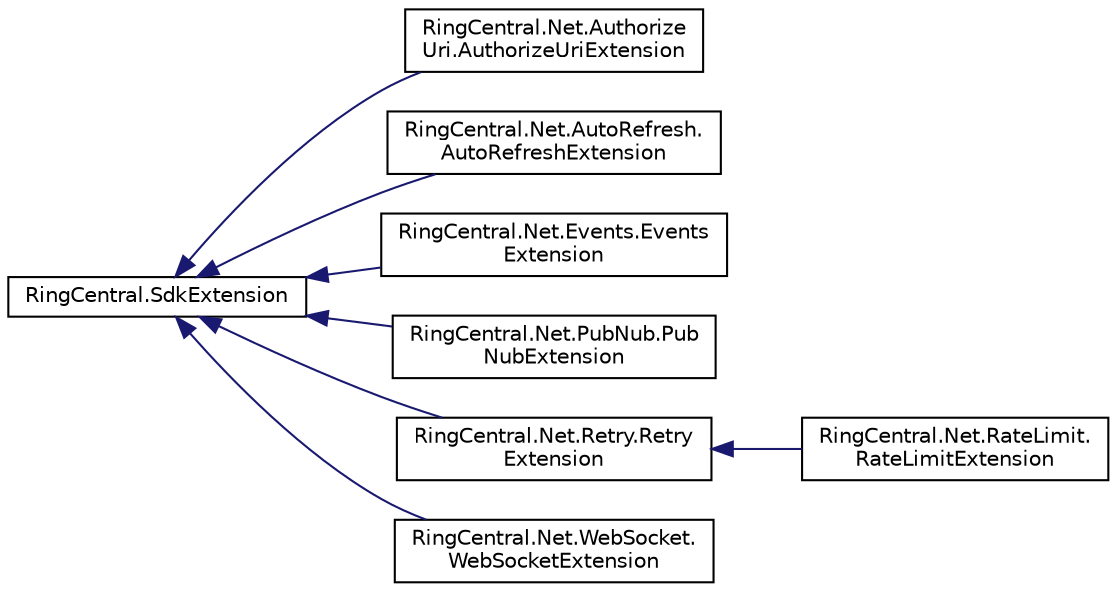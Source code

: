 digraph "Graphical Class Hierarchy"
{
 // LATEX_PDF_SIZE
  edge [fontname="Helvetica",fontsize="10",labelfontname="Helvetica",labelfontsize="10"];
  node [fontname="Helvetica",fontsize="10",shape=record];
  rankdir="LR";
  Node0 [label="RingCentral.SdkExtension",height=0.2,width=0.4,color="black", fillcolor="white", style="filled",URL="$classRingCentral_1_1SdkExtension.html",tooltip=" "];
  Node0 -> Node1 [dir="back",color="midnightblue",fontsize="10",style="solid",fontname="Helvetica"];
  Node1 [label="RingCentral.Net.Authorize\lUri.AuthorizeUriExtension",height=0.2,width=0.4,color="black", fillcolor="white", style="filled",URL="$classRingCentral_1_1Net_1_1AuthorizeUri_1_1AuthorizeUriExtension.html",tooltip=" "];
  Node0 -> Node2 [dir="back",color="midnightblue",fontsize="10",style="solid",fontname="Helvetica"];
  Node2 [label="RingCentral.Net.AutoRefresh.\lAutoRefreshExtension",height=0.2,width=0.4,color="black", fillcolor="white", style="filled",URL="$classRingCentral_1_1Net_1_1AutoRefresh_1_1AutoRefreshExtension.html",tooltip=" "];
  Node0 -> Node3 [dir="back",color="midnightblue",fontsize="10",style="solid",fontname="Helvetica"];
  Node3 [label="RingCentral.Net.Events.Events\lExtension",height=0.2,width=0.4,color="black", fillcolor="white", style="filled",URL="$classRingCentral_1_1Net_1_1Events_1_1EventsExtension.html",tooltip=" "];
  Node0 -> Node4 [dir="back",color="midnightblue",fontsize="10",style="solid",fontname="Helvetica"];
  Node4 [label="RingCentral.Net.PubNub.Pub\lNubExtension",height=0.2,width=0.4,color="black", fillcolor="white", style="filled",URL="$classRingCentral_1_1Net_1_1PubNub_1_1PubNubExtension.html",tooltip=" "];
  Node0 -> Node5 [dir="back",color="midnightblue",fontsize="10",style="solid",fontname="Helvetica"];
  Node5 [label="RingCentral.Net.Retry.Retry\lExtension",height=0.2,width=0.4,color="black", fillcolor="white", style="filled",URL="$classRingCentral_1_1Net_1_1Retry_1_1RetryExtension.html",tooltip=" "];
  Node5 -> Node6 [dir="back",color="midnightblue",fontsize="10",style="solid",fontname="Helvetica"];
  Node6 [label="RingCentral.Net.RateLimit.\lRateLimitExtension",height=0.2,width=0.4,color="black", fillcolor="white", style="filled",URL="$classRingCentral_1_1Net_1_1RateLimit_1_1RateLimitExtension.html",tooltip=" "];
  Node0 -> Node7 [dir="back",color="midnightblue",fontsize="10",style="solid",fontname="Helvetica"];
  Node7 [label="RingCentral.Net.WebSocket.\lWebSocketExtension",height=0.2,width=0.4,color="black", fillcolor="white", style="filled",URL="$classRingCentral_1_1Net_1_1WebSocket_1_1WebSocketExtension.html",tooltip=" "];
}
